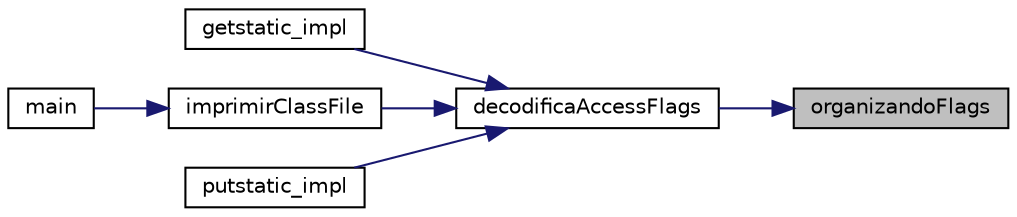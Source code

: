 digraph "organizandoFlags"
{
 // LATEX_PDF_SIZE
  edge [fontname="Helvetica",fontsize="10",labelfontname="Helvetica",labelfontsize="10"];
  node [fontname="Helvetica",fontsize="10",shape=record];
  rankdir="RL";
  Node1 [label="organizandoFlags",height=0.2,width=0.4,color="black", fillcolor="grey75", style="filled", fontcolor="black",tooltip="Função para colocar as flags de acesso na ordem correta."];
  Node1 -> Node2 [dir="back",color="midnightblue",fontsize="10",style="solid",fontname="Helvetica"];
  Node2 [label="decodificaAccessFlags",height=0.2,width=0.4,color="black", fillcolor="white", style="filled",URL="$leitor_8c.html#a6342c658d0b0e64f6c033784f056fdb2",tooltip="Função para decodificar o access flag enviado como parâmetro."];
  Node2 -> Node3 [dir="back",color="midnightblue",fontsize="10",style="solid",fontname="Helvetica"];
  Node3 [label="getstatic_impl",height=0.2,width=0.4,color="black", fillcolor="white", style="filled",URL="$interpretador_8c.html#aab8bb241f38d5254b4eb6a8d098bebfb",tooltip="Instrução para obter um field estático de uma classe."];
  Node2 -> Node4 [dir="back",color="midnightblue",fontsize="10",style="solid",fontname="Helvetica"];
  Node4 [label="imprimirClassFile",height=0.2,width=0.4,color="black", fillcolor="white", style="filled",URL="$leitor_8c.html#a08eb19cb2eaa414dc427e87098c7d84d",tooltip="Função para imprimir um arquivo .class lido."];
  Node4 -> Node5 [dir="back",color="midnightblue",fontsize="10",style="solid",fontname="Helvetica"];
  Node5 [label="main",height=0.2,width=0.4,color="black", fillcolor="white", style="filled",URL="$main_8c.html#abf9e6b7e6f15df4b525a2e7705ba3089",tooltip="Função main do programa."];
  Node2 -> Node6 [dir="back",color="midnightblue",fontsize="10",style="solid",fontname="Helvetica"];
  Node6 [label="putstatic_impl",height=0.2,width=0.4,color="black", fillcolor="white", style="filled",URL="$interpretador_8c.html#a81bc4af9e545ed38b0a62650bf2ead42",tooltip="Instrução para setar um field estático em uma classe."];
}
